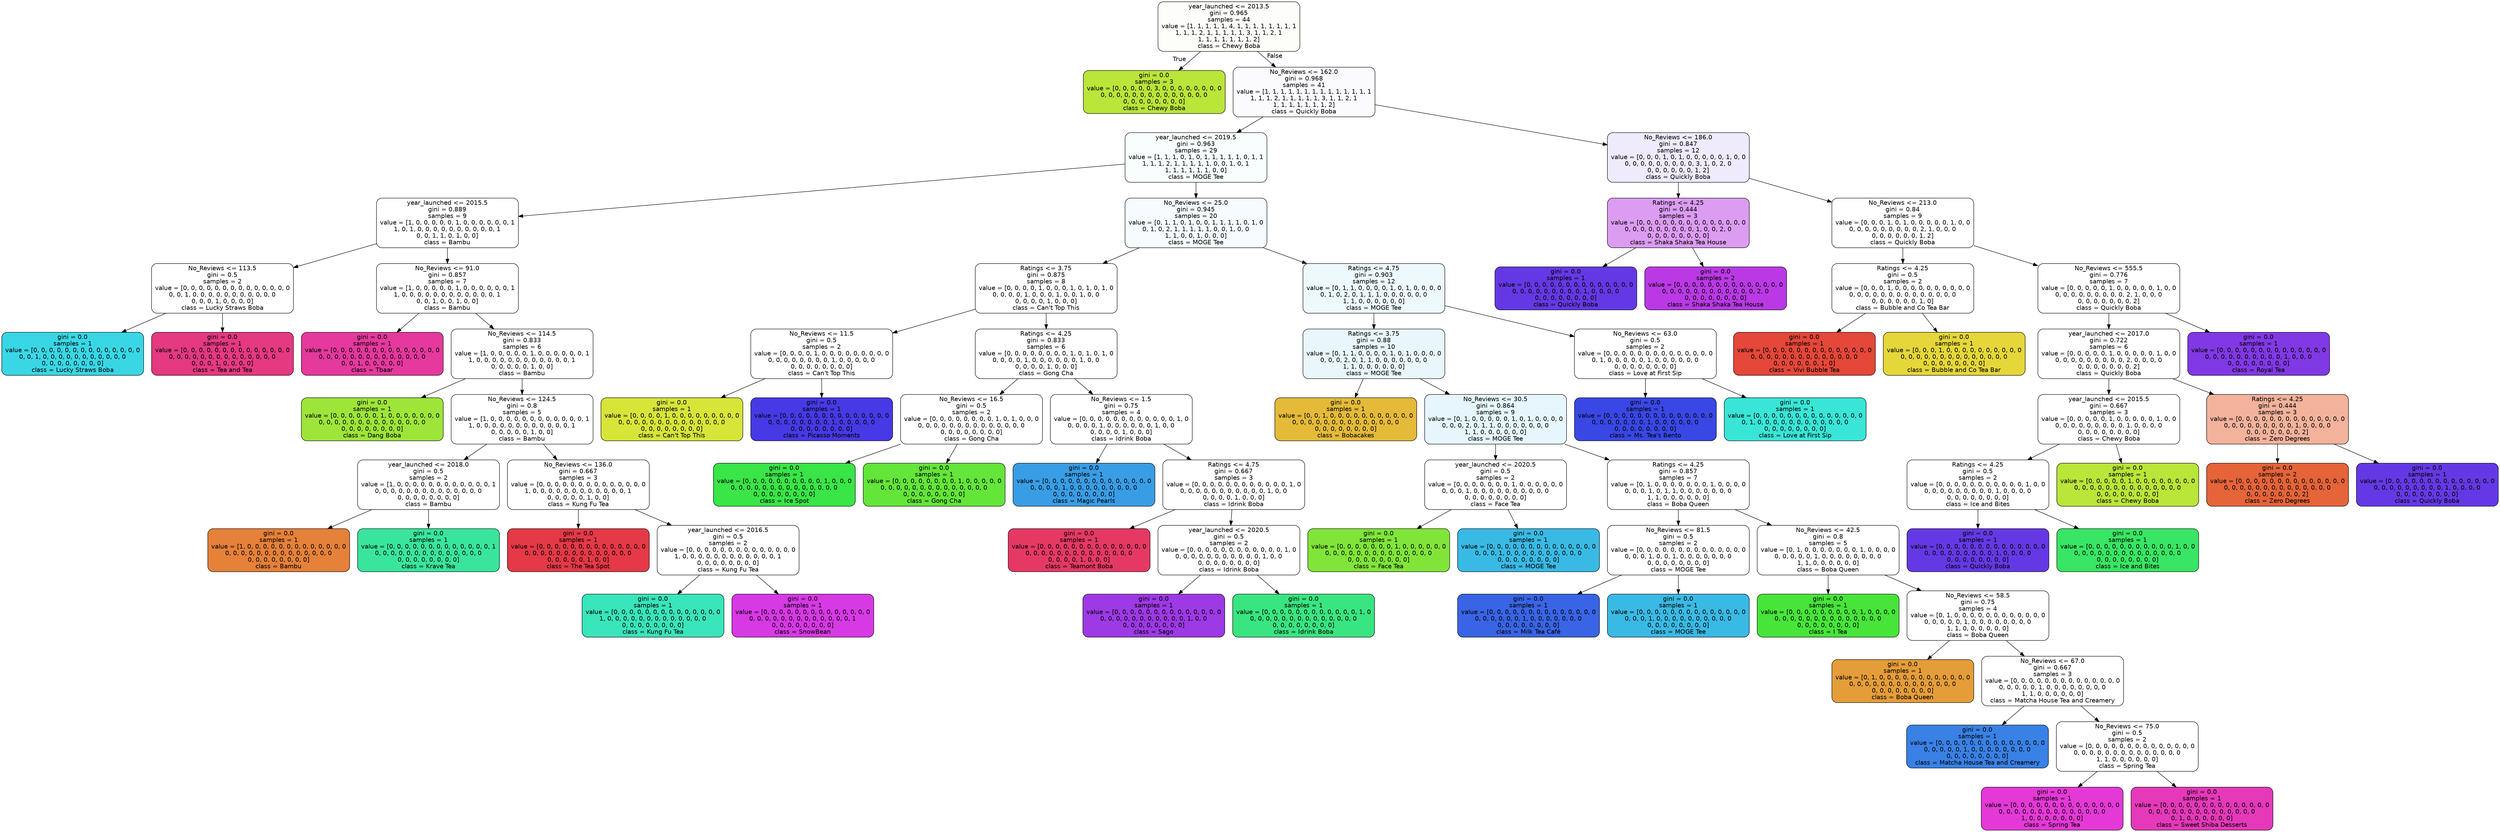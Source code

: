 digraph Tree {
node [shape=box, style="filled, rounded", color="black", fontname=helvetica] ;
edge [fontname=helvetica] ;
0 [label="year_launched <= 2013.5\ngini = 0.965\nsamples = 44\nvalue = [1, 1, 1, 1, 1, 4, 1, 1, 1, 1, 1, 1, 1, 1\n1, 1, 1, 2, 1, 1, 1, 1, 1, 3, 1, 1, 2, 1\n1, 1, 1, 1, 1, 1, 1, 2]\nclass = Chewy Boba", fillcolor="#fdfefa"] ;
1 [label="gini = 0.0\nsamples = 3\nvalue = [0, 0, 0, 0, 0, 3, 0, 0, 0, 0, 0, 0, 0, 0\n0, 0, 0, 0, 0, 0, 0, 0, 0, 0, 0, 0, 0, 0\n0, 0, 0, 0, 0, 0, 0, 0]\nclass = Chewy Boba", fillcolor="#bae539"] ;
0 -> 1 [labeldistance=2.5, labelangle=45, headlabel="True"] ;
2 [label="No_Reviews <= 162.0\ngini = 0.968\nsamples = 41\nvalue = [1, 1, 1, 1, 1, 1, 1, 1, 1, 1, 1, 1, 1, 1\n1, 1, 1, 2, 1, 1, 1, 1, 1, 3, 1, 1, 2, 1\n1, 1, 1, 1, 1, 1, 1, 2]\nclass = Quickly Boba", fillcolor="#fbfafe"] ;
0 -> 2 [labeldistance=2.5, labelangle=-45, headlabel="False"] ;
3 [label="year_launched <= 2019.5\ngini = 0.963\nsamples = 29\nvalue = [1, 1, 1, 0, 1, 0, 1, 1, 1, 1, 1, 0, 1, 1\n1, 1, 1, 2, 1, 1, 1, 1, 1, 0, 0, 1, 0, 1\n1, 1, 1, 1, 1, 1, 0, 0]\nclass = MOGE Tee", fillcolor="#f8fdfe"] ;
2 -> 3 ;
4 [label="year_launched <= 2015.5\ngini = 0.889\nsamples = 9\nvalue = [1, 0, 0, 0, 0, 0, 1, 0, 0, 0, 0, 0, 0, 1\n1, 0, 1, 0, 0, 0, 0, 0, 0, 0, 0, 0, 0, 1\n0, 0, 1, 1, 0, 1, 0, 0]\nclass = Bambu", fillcolor="#ffffff"] ;
3 -> 4 ;
5 [label="No_Reviews <= 113.5\ngini = 0.5\nsamples = 2\nvalue = [0, 0, 0, 0, 0, 0, 0, 0, 0, 0, 0, 0, 0, 0\n0, 0, 1, 0, 0, 0, 0, 0, 0, 0, 0, 0, 0, 0\n0, 0, 0, 1, 0, 0, 0, 0]\nclass = Lucky Straws Boba", fillcolor="#ffffff"] ;
4 -> 5 ;
6 [label="gini = 0.0\nsamples = 1\nvalue = [0, 0, 0, 0, 0, 0, 0, 0, 0, 0, 0, 0, 0, 0\n0, 0, 1, 0, 0, 0, 0, 0, 0, 0, 0, 0, 0, 0\n0, 0, 0, 0, 0, 0, 0, 0]\nclass = Lucky Straws Boba", fillcolor="#39d7e5"] ;
5 -> 6 ;
7 [label="gini = 0.0\nsamples = 1\nvalue = [0, 0, 0, 0, 0, 0, 0, 0, 0, 0, 0, 0, 0, 0\n0, 0, 0, 0, 0, 0, 0, 0, 0, 0, 0, 0, 0, 0\n0, 0, 0, 1, 0, 0, 0, 0]\nclass = Tea and Tea", fillcolor="#e53981"] ;
5 -> 7 ;
8 [label="No_Reviews <= 91.0\ngini = 0.857\nsamples = 7\nvalue = [1, 0, 0, 0, 0, 0, 1, 0, 0, 0, 0, 0, 0, 1\n1, 0, 0, 0, 0, 0, 0, 0, 0, 0, 0, 0, 0, 1\n0, 0, 1, 0, 0, 1, 0, 0]\nclass = Bambu", fillcolor="#ffffff"] ;
4 -> 8 ;
9 [label="gini = 0.0\nsamples = 1\nvalue = [0, 0, 0, 0, 0, 0, 0, 0, 0, 0, 0, 0, 0, 0\n0, 0, 0, 0, 0, 0, 0, 0, 0, 0, 0, 0, 0, 0\n0, 0, 1, 0, 0, 0, 0, 0]\nclass = Tbaar", fillcolor="#e5399d"] ;
8 -> 9 ;
10 [label="No_Reviews <= 114.5\ngini = 0.833\nsamples = 6\nvalue = [1, 0, 0, 0, 0, 0, 1, 0, 0, 0, 0, 0, 0, 1\n1, 0, 0, 0, 0, 0, 0, 0, 0, 0, 0, 0, 0, 1\n0, 0, 0, 0, 0, 1, 0, 0]\nclass = Bambu", fillcolor="#ffffff"] ;
8 -> 10 ;
11 [label="gini = 0.0\nsamples = 1\nvalue = [0, 0, 0, 0, 0, 0, 1, 0, 0, 0, 0, 0, 0, 0\n0, 0, 0, 0, 0, 0, 0, 0, 0, 0, 0, 0, 0, 0\n0, 0, 0, 0, 0, 0, 0, 0]\nclass = Dang Boba", fillcolor="#9de539"] ;
10 -> 11 ;
12 [label="No_Reviews <= 124.5\ngini = 0.8\nsamples = 5\nvalue = [1, 0, 0, 0, 0, 0, 0, 0, 0, 0, 0, 0, 0, 1\n1, 0, 0, 0, 0, 0, 0, 0, 0, 0, 0, 0, 0, 1\n0, 0, 0, 0, 0, 1, 0, 0]\nclass = Bambu", fillcolor="#ffffff"] ;
10 -> 12 ;
13 [label="year_launched <= 2018.0\ngini = 0.5\nsamples = 2\nvalue = [1, 0, 0, 0, 0, 0, 0, 0, 0, 0, 0, 0, 0, 1\n0, 0, 0, 0, 0, 0, 0, 0, 0, 0, 0, 0, 0, 0\n0, 0, 0, 0, 0, 0, 0, 0]\nclass = Bambu", fillcolor="#ffffff"] ;
12 -> 13 ;
14 [label="gini = 0.0\nsamples = 1\nvalue = [1, 0, 0, 0, 0, 0, 0, 0, 0, 0, 0, 0, 0, 0\n0, 0, 0, 0, 0, 0, 0, 0, 0, 0, 0, 0, 0, 0\n0, 0, 0, 0, 0, 0, 0, 0]\nclass = Bambu", fillcolor="#e58139"] ;
13 -> 14 ;
15 [label="gini = 0.0\nsamples = 1\nvalue = [0, 0, 0, 0, 0, 0, 0, 0, 0, 0, 0, 0, 0, 1\n0, 0, 0, 0, 0, 0, 0, 0, 0, 0, 0, 0, 0, 0\n0, 0, 0, 0, 0, 0, 0, 0]\nclass = Krave Tea", fillcolor="#39e59d"] ;
13 -> 15 ;
16 [label="No_Reviews <= 136.0\ngini = 0.667\nsamples = 3\nvalue = [0, 0, 0, 0, 0, 0, 0, 0, 0, 0, 0, 0, 0, 0\n1, 0, 0, 0, 0, 0, 0, 0, 0, 0, 0, 0, 0, 1\n0, 0, 0, 0, 0, 1, 0, 0]\nclass = Kung Fu Tea", fillcolor="#ffffff"] ;
12 -> 16 ;
17 [label="gini = 0.0\nsamples = 1\nvalue = [0, 0, 0, 0, 0, 0, 0, 0, 0, 0, 0, 0, 0, 0\n0, 0, 0, 0, 0, 0, 0, 0, 0, 0, 0, 0, 0, 0\n0, 0, 0, 0, 0, 1, 0, 0]\nclass = The Tea Spot", fillcolor="#e53947"] ;
16 -> 17 ;
18 [label="year_launched <= 2016.5\ngini = 0.5\nsamples = 2\nvalue = [0, 0, 0, 0, 0, 0, 0, 0, 0, 0, 0, 0, 0, 0\n1, 0, 0, 0, 0, 0, 0, 0, 0, 0, 0, 0, 0, 1\n0, 0, 0, 0, 0, 0, 0, 0]\nclass = Kung Fu Tea", fillcolor="#ffffff"] ;
16 -> 18 ;
19 [label="gini = 0.0\nsamples = 1\nvalue = [0, 0, 0, 0, 0, 0, 0, 0, 0, 0, 0, 0, 0, 0\n1, 0, 0, 0, 0, 0, 0, 0, 0, 0, 0, 0, 0, 0\n0, 0, 0, 0, 0, 0, 0, 0]\nclass = Kung Fu Tea", fillcolor="#39e5ba"] ;
18 -> 19 ;
20 [label="gini = 0.0\nsamples = 1\nvalue = [0, 0, 0, 0, 0, 0, 0, 0, 0, 0, 0, 0, 0, 0\n0, 0, 0, 0, 0, 0, 0, 0, 0, 0, 0, 0, 0, 1\n0, 0, 0, 0, 0, 0, 0, 0]\nclass = SnowBean", fillcolor="#d739e5"] ;
18 -> 20 ;
21 [label="No_Reviews <= 25.0\ngini = 0.945\nsamples = 20\nvalue = [0, 1, 1, 0, 1, 0, 0, 1, 1, 1, 1, 0, 1, 0\n0, 1, 0, 2, 1, 1, 1, 1, 1, 0, 0, 1, 0, 0\n1, 1, 0, 0, 1, 0, 0, 0]\nclass = MOGE Tee", fillcolor="#f5fbfe"] ;
3 -> 21 ;
22 [label="Ratings <= 3.75\ngini = 0.875\nsamples = 8\nvalue = [0, 0, 0, 0, 1, 0, 0, 0, 1, 0, 1, 0, 1, 0\n0, 0, 0, 0, 1, 0, 0, 0, 1, 0, 0, 1, 0, 0\n0, 0, 0, 0, 1, 0, 0, 0]\nclass = Can't Top This", fillcolor="#ffffff"] ;
21 -> 22 ;
23 [label="No_Reviews <= 11.5\ngini = 0.5\nsamples = 2\nvalue = [0, 0, 0, 0, 1, 0, 0, 0, 0, 0, 0, 0, 0, 0\n0, 0, 0, 0, 0, 0, 0, 0, 1, 0, 0, 0, 0, 0\n0, 0, 0, 0, 0, 0, 0, 0]\nclass = Can't Top This", fillcolor="#ffffff"] ;
22 -> 23 ;
24 [label="gini = 0.0\nsamples = 1\nvalue = [0, 0, 0, 0, 1, 0, 0, 0, 0, 0, 0, 0, 0, 0\n0, 0, 0, 0, 0, 0, 0, 0, 0, 0, 0, 0, 0, 0\n0, 0, 0, 0, 0, 0, 0, 0]\nclass = Can't Top This", fillcolor="#d7e539"] ;
23 -> 24 ;
25 [label="gini = 0.0\nsamples = 1\nvalue = [0, 0, 0, 0, 0, 0, 0, 0, 0, 0, 0, 0, 0, 0\n0, 0, 0, 0, 0, 0, 0, 0, 1, 0, 0, 0, 0, 0\n0, 0, 0, 0, 0, 0, 0, 0]\nclass = Picasso Moments", fillcolor="#4739e5"] ;
23 -> 25 ;
26 [label="Ratings <= 4.25\ngini = 0.833\nsamples = 6\nvalue = [0, 0, 0, 0, 0, 0, 0, 0, 1, 0, 1, 0, 1, 0\n0, 0, 0, 0, 1, 0, 0, 0, 0, 0, 0, 1, 0, 0\n0, 0, 0, 0, 1, 0, 0, 0]\nclass = Gong Cha", fillcolor="#ffffff"] ;
22 -> 26 ;
27 [label="No_Reviews <= 16.5\ngini = 0.5\nsamples = 2\nvalue = [0, 0, 0, 0, 0, 0, 0, 0, 1, 0, 1, 0, 0, 0\n0, 0, 0, 0, 0, 0, 0, 0, 0, 0, 0, 0, 0, 0\n0, 0, 0, 0, 0, 0, 0, 0]\nclass = Gong Cha", fillcolor="#ffffff"] ;
26 -> 27 ;
28 [label="gini = 0.0\nsamples = 1\nvalue = [0, 0, 0, 0, 0, 0, 0, 0, 0, 0, 1, 0, 0, 0\n0, 0, 0, 0, 0, 0, 0, 0, 0, 0, 0, 0, 0, 0\n0, 0, 0, 0, 0, 0, 0, 0]\nclass = Ice Spot", fillcolor="#39e547"] ;
27 -> 28 ;
29 [label="gini = 0.0\nsamples = 1\nvalue = [0, 0, 0, 0, 0, 0, 0, 0, 1, 0, 0, 0, 0, 0\n0, 0, 0, 0, 0, 0, 0, 0, 0, 0, 0, 0, 0, 0\n0, 0, 0, 0, 0, 0, 0, 0]\nclass = Gong Cha", fillcolor="#64e539"] ;
27 -> 29 ;
30 [label="No_Reviews <= 1.5\ngini = 0.75\nsamples = 4\nvalue = [0, 0, 0, 0, 0, 0, 0, 0, 0, 0, 0, 0, 1, 0\n0, 0, 0, 0, 1, 0, 0, 0, 0, 0, 0, 1, 0, 0\n0, 0, 0, 0, 1, 0, 0, 0]\nclass = Idrink Boba", fillcolor="#ffffff"] ;
26 -> 30 ;
31 [label="gini = 0.0\nsamples = 1\nvalue = [0, 0, 0, 0, 0, 0, 0, 0, 0, 0, 0, 0, 0, 0\n0, 0, 0, 0, 1, 0, 0, 0, 0, 0, 0, 0, 0, 0\n0, 0, 0, 0, 0, 0, 0, 0]\nclass = Magic Pearls", fillcolor="#399de5"] ;
30 -> 31 ;
32 [label="Ratings <= 4.75\ngini = 0.667\nsamples = 3\nvalue = [0, 0, 0, 0, 0, 0, 0, 0, 0, 0, 0, 0, 1, 0\n0, 0, 0, 0, 0, 0, 0, 0, 0, 0, 0, 1, 0, 0\n0, 0, 0, 0, 1, 0, 0, 0]\nclass = Idrink Boba", fillcolor="#ffffff"] ;
30 -> 32 ;
33 [label="gini = 0.0\nsamples = 1\nvalue = [0, 0, 0, 0, 0, 0, 0, 0, 0, 0, 0, 0, 0, 0\n0, 0, 0, 0, 0, 0, 0, 0, 0, 0, 0, 0, 0, 0\n0, 0, 0, 0, 1, 0, 0, 0]\nclass = Teamont Boba", fillcolor="#e53964"] ;
32 -> 33 ;
34 [label="year_launched <= 2020.5\ngini = 0.5\nsamples = 2\nvalue = [0, 0, 0, 0, 0, 0, 0, 0, 0, 0, 0, 0, 1, 0\n0, 0, 0, 0, 0, 0, 0, 0, 0, 0, 0, 1, 0, 0\n0, 0, 0, 0, 0, 0, 0, 0]\nclass = Idrink Boba", fillcolor="#ffffff"] ;
32 -> 34 ;
35 [label="gini = 0.0\nsamples = 1\nvalue = [0, 0, 0, 0, 0, 0, 0, 0, 0, 0, 0, 0, 0, 0\n0, 0, 0, 0, 0, 0, 0, 0, 0, 0, 0, 1, 0, 0\n0, 0, 0, 0, 0, 0, 0, 0]\nclass = Sago", fillcolor="#9d39e5"] ;
34 -> 35 ;
36 [label="gini = 0.0\nsamples = 1\nvalue = [0, 0, 0, 0, 0, 0, 0, 0, 0, 0, 0, 0, 1, 0\n0, 0, 0, 0, 0, 0, 0, 0, 0, 0, 0, 0, 0, 0\n0, 0, 0, 0, 0, 0, 0, 0]\nclass = Idrink Boba", fillcolor="#39e581"] ;
34 -> 36 ;
37 [label="Ratings <= 4.75\ngini = 0.903\nsamples = 12\nvalue = [0, 1, 1, 0, 0, 0, 0, 1, 0, 1, 0, 0, 0, 0\n0, 1, 0, 2, 0, 1, 1, 1, 0, 0, 0, 0, 0, 0\n1, 1, 0, 0, 0, 0, 0, 0]\nclass = MOGE Tee", fillcolor="#edf9fd"] ;
21 -> 37 ;
38 [label="Ratings <= 3.75\ngini = 0.88\nsamples = 10\nvalue = [0, 1, 1, 0, 0, 0, 0, 1, 0, 1, 0, 0, 0, 0\n0, 0, 0, 2, 0, 1, 1, 0, 0, 0, 0, 0, 0, 0\n1, 1, 0, 0, 0, 0, 0, 0]\nclass = MOGE Tee", fillcolor="#e9f7fc"] ;
37 -> 38 ;
39 [label="gini = 0.0\nsamples = 1\nvalue = [0, 0, 1, 0, 0, 0, 0, 0, 0, 0, 0, 0, 0, 0\n0, 0, 0, 0, 0, 0, 0, 0, 0, 0, 0, 0, 0, 0\n0, 0, 0, 0, 0, 0, 0, 0]\nclass = Bobacakes", fillcolor="#e5ba39"] ;
38 -> 39 ;
40 [label="No_Reviews <= 30.5\ngini = 0.864\nsamples = 9\nvalue = [0, 1, 0, 0, 0, 0, 0, 1, 0, 1, 0, 0, 0, 0\n0, 0, 0, 2, 0, 1, 1, 0, 0, 0, 0, 0, 0, 0\n1, 1, 0, 0, 0, 0, 0, 0]\nclass = MOGE Tee", fillcolor="#e6f6fc"] ;
38 -> 40 ;
41 [label="year_launched <= 2020.5\ngini = 0.5\nsamples = 2\nvalue = [0, 0, 0, 0, 0, 0, 0, 1, 0, 0, 0, 0, 0, 0\n0, 0, 0, 1, 0, 0, 0, 0, 0, 0, 0, 0, 0, 0\n0, 0, 0, 0, 0, 0, 0, 0]\nclass = Face Tea", fillcolor="#ffffff"] ;
40 -> 41 ;
42 [label="gini = 0.0\nsamples = 1\nvalue = [0, 0, 0, 0, 0, 0, 0, 1, 0, 0, 0, 0, 0, 0\n0, 0, 0, 0, 0, 0, 0, 0, 0, 0, 0, 0, 0, 0\n0, 0, 0, 0, 0, 0, 0, 0]\nclass = Face Tea", fillcolor="#81e539"] ;
41 -> 42 ;
43 [label="gini = 0.0\nsamples = 1\nvalue = [0, 0, 0, 0, 0, 0, 0, 0, 0, 0, 0, 0, 0, 0\n0, 0, 0, 1, 0, 0, 0, 0, 0, 0, 0, 0, 0, 0\n0, 0, 0, 0, 0, 0, 0, 0]\nclass = MOGE Tee", fillcolor="#39bae5"] ;
41 -> 43 ;
44 [label="Ratings <= 4.25\ngini = 0.857\nsamples = 7\nvalue = [0, 1, 0, 0, 0, 0, 0, 0, 0, 1, 0, 0, 0, 0\n0, 0, 0, 1, 0, 1, 1, 0, 0, 0, 0, 0, 0, 0\n1, 1, 0, 0, 0, 0, 0, 0]\nclass = Boba Queen", fillcolor="#ffffff"] ;
40 -> 44 ;
45 [label="No_Reviews <= 81.5\ngini = 0.5\nsamples = 2\nvalue = [0, 0, 0, 0, 0, 0, 0, 0, 0, 0, 0, 0, 0, 0\n0, 0, 0, 1, 0, 0, 1, 0, 0, 0, 0, 0, 0, 0\n0, 0, 0, 0, 0, 0, 0, 0]\nclass = MOGE Tee", fillcolor="#ffffff"] ;
44 -> 45 ;
46 [label="gini = 0.0\nsamples = 1\nvalue = [0, 0, 0, 0, 0, 0, 0, 0, 0, 0, 0, 0, 0, 0\n0, 0, 0, 0, 0, 0, 1, 0, 0, 0, 0, 0, 0, 0\n0, 0, 0, 0, 0, 0, 0, 0]\nclass = Milk Tea Café", fillcolor="#3964e5"] ;
45 -> 46 ;
47 [label="gini = 0.0\nsamples = 1\nvalue = [0, 0, 0, 0, 0, 0, 0, 0, 0, 0, 0, 0, 0, 0\n0, 0, 0, 1, 0, 0, 0, 0, 0, 0, 0, 0, 0, 0\n0, 0, 0, 0, 0, 0, 0, 0]\nclass = MOGE Tee", fillcolor="#39bae5"] ;
45 -> 47 ;
48 [label="No_Reviews <= 42.5\ngini = 0.8\nsamples = 5\nvalue = [0, 1, 0, 0, 0, 0, 0, 0, 0, 1, 0, 0, 0, 0\n0, 0, 0, 0, 0, 1, 0, 0, 0, 0, 0, 0, 0, 0\n1, 1, 0, 0, 0, 0, 0, 0]\nclass = Boba Queen", fillcolor="#ffffff"] ;
44 -> 48 ;
49 [label="gini = 0.0\nsamples = 1\nvalue = [0, 0, 0, 0, 0, 0, 0, 0, 0, 1, 0, 0, 0, 0\n0, 0, 0, 0, 0, 0, 0, 0, 0, 0, 0, 0, 0, 0\n0, 0, 0, 0, 0, 0, 0, 0]\nclass = I Tea", fillcolor="#47e539"] ;
48 -> 49 ;
50 [label="No_Reviews <= 58.5\ngini = 0.75\nsamples = 4\nvalue = [0, 1, 0, 0, 0, 0, 0, 0, 0, 0, 0, 0, 0, 0\n0, 0, 0, 0, 0, 1, 0, 0, 0, 0, 0, 0, 0, 0\n1, 1, 0, 0, 0, 0, 0, 0]\nclass = Boba Queen", fillcolor="#ffffff"] ;
48 -> 50 ;
51 [label="gini = 0.0\nsamples = 1\nvalue = [0, 1, 0, 0, 0, 0, 0, 0, 0, 0, 0, 0, 0, 0\n0, 0, 0, 0, 0, 0, 0, 0, 0, 0, 0, 0, 0, 0\n0, 0, 0, 0, 0, 0, 0, 0]\nclass = Boba Queen", fillcolor="#e59d39"] ;
50 -> 51 ;
52 [label="No_Reviews <= 67.0\ngini = 0.667\nsamples = 3\nvalue = [0, 0, 0, 0, 0, 0, 0, 0, 0, 0, 0, 0, 0, 0\n0, 0, 0, 0, 0, 1, 0, 0, 0, 0, 0, 0, 0, 0\n1, 1, 0, 0, 0, 0, 0, 0]\nclass = Matcha House Tea and Creamery", fillcolor="#ffffff"] ;
50 -> 52 ;
53 [label="gini = 0.0\nsamples = 1\nvalue = [0, 0, 0, 0, 0, 0, 0, 0, 0, 0, 0, 0, 0, 0\n0, 0, 0, 0, 0, 1, 0, 0, 0, 0, 0, 0, 0, 0\n0, 0, 0, 0, 0, 0, 0, 0]\nclass = Matcha House Tea and Creamery", fillcolor="#3981e5"] ;
52 -> 53 ;
54 [label="No_Reviews <= 75.0\ngini = 0.5\nsamples = 2\nvalue = [0, 0, 0, 0, 0, 0, 0, 0, 0, 0, 0, 0, 0, 0\n0, 0, 0, 0, 0, 0, 0, 0, 0, 0, 0, 0, 0, 0\n1, 1, 0, 0, 0, 0, 0, 0]\nclass = Spring Tea", fillcolor="#ffffff"] ;
52 -> 54 ;
55 [label="gini = 0.0\nsamples = 1\nvalue = [0, 0, 0, 0, 0, 0, 0, 0, 0, 0, 0, 0, 0, 0\n0, 0, 0, 0, 0, 0, 0, 0, 0, 0, 0, 0, 0, 0\n1, 0, 0, 0, 0, 0, 0, 0]\nclass = Spring Tea", fillcolor="#e539d7"] ;
54 -> 55 ;
56 [label="gini = 0.0\nsamples = 1\nvalue = [0, 0, 0, 0, 0, 0, 0, 0, 0, 0, 0, 0, 0, 0\n0, 0, 0, 0, 0, 0, 0, 0, 0, 0, 0, 0, 0, 0\n0, 1, 0, 0, 0, 0, 0, 0]\nclass = Sweet Shiba Desserts", fillcolor="#e539ba"] ;
54 -> 56 ;
57 [label="No_Reviews <= 63.0\ngini = 0.5\nsamples = 2\nvalue = [0, 0, 0, 0, 0, 0, 0, 0, 0, 0, 0, 0, 0, 0\n0, 1, 0, 0, 0, 0, 0, 1, 0, 0, 0, 0, 0, 0\n0, 0, 0, 0, 0, 0, 0, 0]\nclass = Love at First Sip", fillcolor="#ffffff"] ;
37 -> 57 ;
58 [label="gini = 0.0\nsamples = 1\nvalue = [0, 0, 0, 0, 0, 0, 0, 0, 0, 0, 0, 0, 0, 0\n0, 0, 0, 0, 0, 0, 0, 1, 0, 0, 0, 0, 0, 0\n0, 0, 0, 0, 0, 0, 0, 0]\nclass = Ms. Tea's Bento", fillcolor="#3947e5"] ;
57 -> 58 ;
59 [label="gini = 0.0\nsamples = 1\nvalue = [0, 0, 0, 0, 0, 0, 0, 0, 0, 0, 0, 0, 0, 0\n0, 1, 0, 0, 0, 0, 0, 0, 0, 0, 0, 0, 0, 0\n0, 0, 0, 0, 0, 0, 0, 0]\nclass = Love at First Sip", fillcolor="#39e5d7"] ;
57 -> 59 ;
60 [label="No_Reviews <= 186.0\ngini = 0.847\nsamples = 12\nvalue = [0, 0, 0, 1, 0, 1, 0, 0, 0, 0, 0, 1, 0, 0\n0, 0, 0, 0, 0, 0, 0, 0, 0, 3, 1, 0, 2, 0\n0, 0, 0, 0, 0, 0, 1, 2]\nclass = Quickly Boba", fillcolor="#f0ebfc"] ;
2 -> 60 ;
61 [label="Ratings <= 4.25\ngini = 0.444\nsamples = 3\nvalue = [0, 0, 0, 0, 0, 0, 0, 0, 0, 0, 0, 0, 0, 0\n0, 0, 0, 0, 0, 0, 0, 0, 0, 1, 0, 0, 2, 0\n0, 0, 0, 0, 0, 0, 0, 0]\nclass = Shaka Shaka Tea House", fillcolor="#dc9cf2"] ;
60 -> 61 ;
62 [label="gini = 0.0\nsamples = 1\nvalue = [0, 0, 0, 0, 0, 0, 0, 0, 0, 0, 0, 0, 0, 0\n0, 0, 0, 0, 0, 0, 0, 0, 0, 1, 0, 0, 0, 0\n0, 0, 0, 0, 0, 0, 0, 0]\nclass = Quickly Boba", fillcolor="#6439e5"] ;
61 -> 62 ;
63 [label="gini = 0.0\nsamples = 2\nvalue = [0, 0, 0, 0, 0, 0, 0, 0, 0, 0, 0, 0, 0, 0\n0, 0, 0, 0, 0, 0, 0, 0, 0, 0, 0, 0, 2, 0\n0, 0, 0, 0, 0, 0, 0, 0]\nclass = Shaka Shaka Tea House", fillcolor="#ba39e5"] ;
61 -> 63 ;
64 [label="No_Reviews <= 213.0\ngini = 0.84\nsamples = 9\nvalue = [0, 0, 0, 1, 0, 1, 0, 0, 0, 0, 0, 1, 0, 0\n0, 0, 0, 0, 0, 0, 0, 0, 0, 2, 1, 0, 0, 0\n0, 0, 0, 0, 0, 0, 1, 2]\nclass = Quickly Boba", fillcolor="#ffffff"] ;
60 -> 64 ;
65 [label="Ratings <= 4.25\ngini = 0.5\nsamples = 2\nvalue = [0, 0, 0, 1, 0, 0, 0, 0, 0, 0, 0, 0, 0, 0\n0, 0, 0, 0, 0, 0, 0, 0, 0, 0, 0, 0, 0, 0\n0, 0, 0, 0, 0, 0, 1, 0]\nclass = Bubble and Co Tea Bar", fillcolor="#ffffff"] ;
64 -> 65 ;
66 [label="gini = 0.0\nsamples = 1\nvalue = [0, 0, 0, 0, 0, 0, 0, 0, 0, 0, 0, 0, 0, 0\n0, 0, 0, 0, 0, 0, 0, 0, 0, 0, 0, 0, 0, 0\n0, 0, 0, 0, 0, 0, 1, 0]\nclass = Vivi Bubble Tea", fillcolor="#e54739"] ;
65 -> 66 ;
67 [label="gini = 0.0\nsamples = 1\nvalue = [0, 0, 0, 1, 0, 0, 0, 0, 0, 0, 0, 0, 0, 0\n0, 0, 0, 0, 0, 0, 0, 0, 0, 0, 0, 0, 0, 0\n0, 0, 0, 0, 0, 0, 0, 0]\nclass = Bubble and Co Tea Bar", fillcolor="#e5d739"] ;
65 -> 67 ;
68 [label="No_Reviews <= 555.5\ngini = 0.776\nsamples = 7\nvalue = [0, 0, 0, 0, 0, 1, 0, 0, 0, 0, 0, 1, 0, 0\n0, 0, 0, 0, 0, 0, 0, 0, 0, 2, 1, 0, 0, 0\n0, 0, 0, 0, 0, 0, 0, 2]\nclass = Quickly Boba", fillcolor="#ffffff"] ;
64 -> 68 ;
69 [label="year_launched <= 2017.0\ngini = 0.722\nsamples = 6\nvalue = [0, 0, 0, 0, 0, 1, 0, 0, 0, 0, 0, 1, 0, 0\n0, 0, 0, 0, 0, 0, 0, 0, 0, 2, 0, 0, 0, 0\n0, 0, 0, 0, 0, 0, 0, 2]\nclass = Quickly Boba", fillcolor="#ffffff"] ;
68 -> 69 ;
70 [label="year_launched <= 2015.5\ngini = 0.667\nsamples = 3\nvalue = [0, 0, 0, 0, 0, 1, 0, 0, 0, 0, 0, 1, 0, 0\n0, 0, 0, 0, 0, 0, 0, 0, 0, 1, 0, 0, 0, 0\n0, 0, 0, 0, 0, 0, 0, 0]\nclass = Chewy Boba", fillcolor="#ffffff"] ;
69 -> 70 ;
71 [label="Ratings <= 4.25\ngini = 0.5\nsamples = 2\nvalue = [0, 0, 0, 0, 0, 0, 0, 0, 0, 0, 0, 1, 0, 0\n0, 0, 0, 0, 0, 0, 0, 0, 0, 1, 0, 0, 0, 0\n0, 0, 0, 0, 0, 0, 0, 0]\nclass = Ice and Bites", fillcolor="#ffffff"] ;
70 -> 71 ;
72 [label="gini = 0.0\nsamples = 1\nvalue = [0, 0, 0, 0, 0, 0, 0, 0, 0, 0, 0, 0, 0, 0\n0, 0, 0, 0, 0, 0, 0, 0, 0, 1, 0, 0, 0, 0\n0, 0, 0, 0, 0, 0, 0, 0]\nclass = Quickly Boba", fillcolor="#6439e5"] ;
71 -> 72 ;
73 [label="gini = 0.0\nsamples = 1\nvalue = [0, 0, 0, 0, 0, 0, 0, 0, 0, 0, 0, 1, 0, 0\n0, 0, 0, 0, 0, 0, 0, 0, 0, 0, 0, 0, 0, 0\n0, 0, 0, 0, 0, 0, 0, 0]\nclass = Ice and Bites", fillcolor="#39e564"] ;
71 -> 73 ;
74 [label="gini = 0.0\nsamples = 1\nvalue = [0, 0, 0, 0, 0, 1, 0, 0, 0, 0, 0, 0, 0, 0\n0, 0, 0, 0, 0, 0, 0, 0, 0, 0, 0, 0, 0, 0\n0, 0, 0, 0, 0, 0, 0, 0]\nclass = Chewy Boba", fillcolor="#bae539"] ;
70 -> 74 ;
75 [label="Ratings <= 4.25\ngini = 0.444\nsamples = 3\nvalue = [0, 0, 0, 0, 0, 0, 0, 0, 0, 0, 0, 0, 0, 0\n0, 0, 0, 0, 0, 0, 0, 0, 0, 1, 0, 0, 0, 0\n0, 0, 0, 0, 0, 0, 0, 2]\nclass = Zero Degrees", fillcolor="#f2b29c"] ;
69 -> 75 ;
76 [label="gini = 0.0\nsamples = 2\nvalue = [0, 0, 0, 0, 0, 0, 0, 0, 0, 0, 0, 0, 0, 0\n0, 0, 0, 0, 0, 0, 0, 0, 0, 0, 0, 0, 0, 0\n0, 0, 0, 0, 0, 0, 0, 2]\nclass = Zero Degrees", fillcolor="#e56439"] ;
75 -> 76 ;
77 [label="gini = 0.0\nsamples = 1\nvalue = [0, 0, 0, 0, 0, 0, 0, 0, 0, 0, 0, 0, 0, 0\n0, 0, 0, 0, 0, 0, 0, 0, 0, 1, 0, 0, 0, 0\n0, 0, 0, 0, 0, 0, 0, 0]\nclass = Quickly Boba", fillcolor="#6439e5"] ;
75 -> 77 ;
78 [label="gini = 0.0\nsamples = 1\nvalue = [0, 0, 0, 0, 0, 0, 0, 0, 0, 0, 0, 0, 0, 0\n0, 0, 0, 0, 0, 0, 0, 0, 0, 0, 1, 0, 0, 0\n0, 0, 0, 0, 0, 0, 0, 0]\nclass = Royal Tea", fillcolor="#8139e5"] ;
68 -> 78 ;
}
